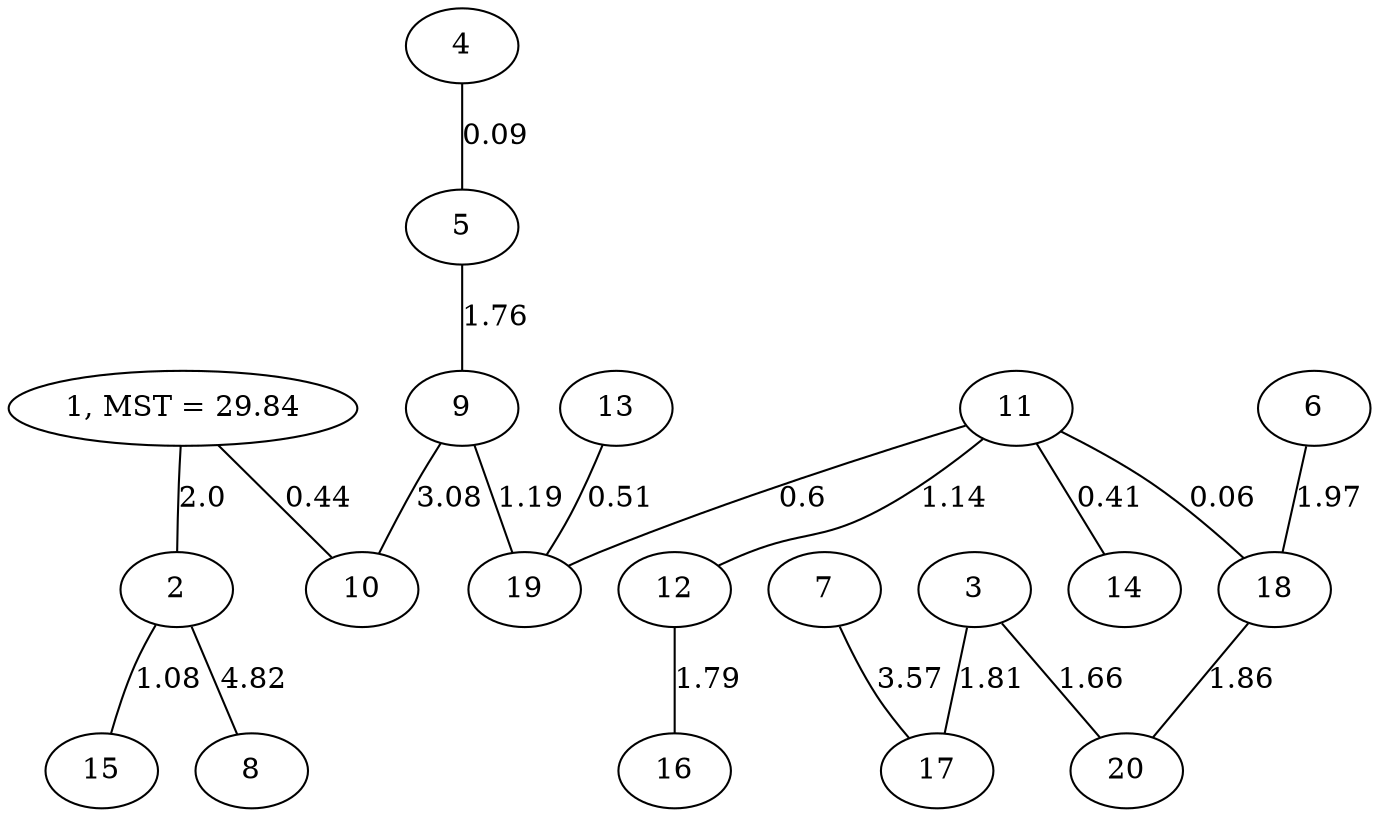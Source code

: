 graph KruskalI_Gilbert{
2--8 [label=4.82]
7--17 [label=3.57]
9--10 [label=3.08]
1--2 [label=2.0]
6--18 [label=1.97]
18--20 [label=1.86]
3--17 [label=1.81]
12--16 [label=1.79]
5--9 [label=1.76]
3--20 [label=1.66]
9--19 [label=1.19]
11--12 [label=1.14]
2--15 [label=1.08]
11--19 [label=0.6]
13--19 [label=0.51]
1--10 [label=0.44]
11--14 [label=0.41]
4--5 [label=0.09]
11--18 [label=0.06]
1 [label="1, MST = 29.84"]
}
